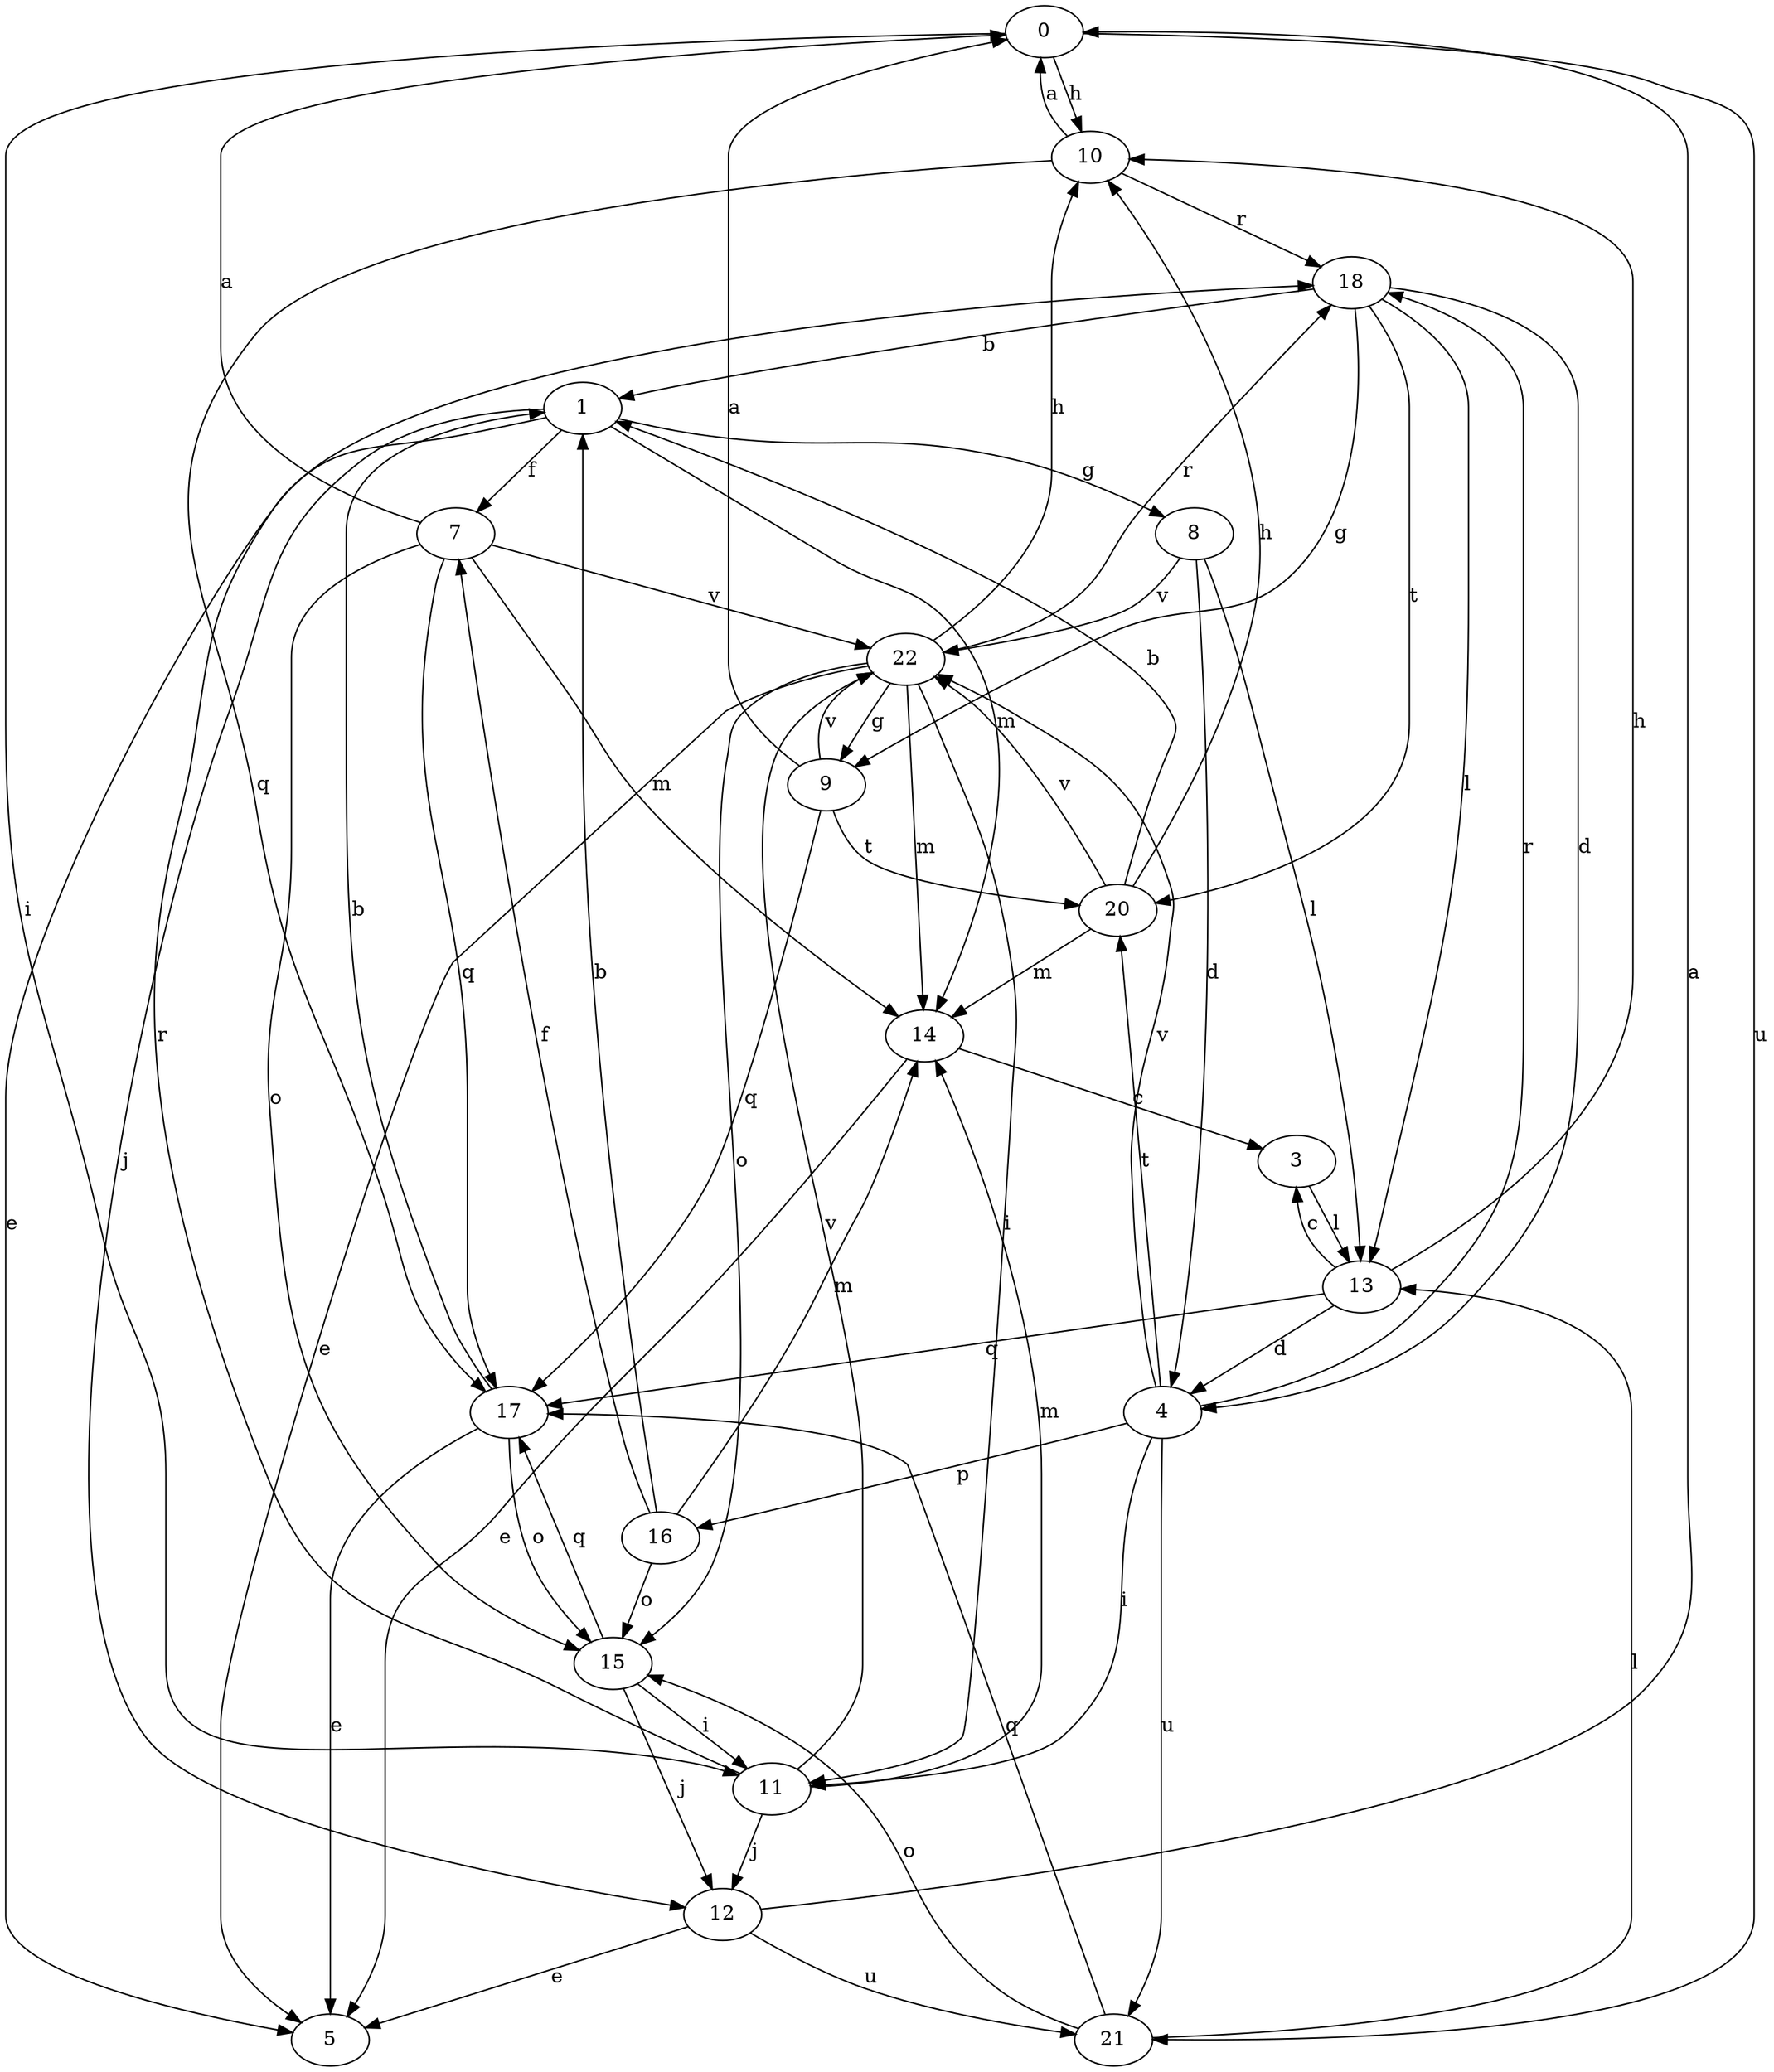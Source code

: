 strict digraph  {
0;
1;
3;
4;
5;
7;
8;
9;
10;
11;
12;
13;
14;
15;
16;
17;
18;
20;
21;
22;
0 -> 10  [label=h];
0 -> 11  [label=i];
0 -> 21  [label=u];
1 -> 5  [label=e];
1 -> 7  [label=f];
1 -> 8  [label=g];
1 -> 12  [label=j];
1 -> 14  [label=m];
3 -> 13  [label=l];
4 -> 11  [label=i];
4 -> 16  [label=p];
4 -> 18  [label=r];
4 -> 20  [label=t];
4 -> 21  [label=u];
4 -> 22  [label=v];
7 -> 0  [label=a];
7 -> 14  [label=m];
7 -> 15  [label=o];
7 -> 17  [label=q];
7 -> 22  [label=v];
8 -> 4  [label=d];
8 -> 13  [label=l];
8 -> 22  [label=v];
9 -> 0  [label=a];
9 -> 17  [label=q];
9 -> 20  [label=t];
9 -> 22  [label=v];
10 -> 0  [label=a];
10 -> 17  [label=q];
10 -> 18  [label=r];
11 -> 12  [label=j];
11 -> 14  [label=m];
11 -> 18  [label=r];
11 -> 22  [label=v];
12 -> 0  [label=a];
12 -> 5  [label=e];
12 -> 21  [label=u];
13 -> 3  [label=c];
13 -> 4  [label=d];
13 -> 10  [label=h];
13 -> 17  [label=q];
14 -> 3  [label=c];
14 -> 5  [label=e];
15 -> 11  [label=i];
15 -> 12  [label=j];
15 -> 17  [label=q];
16 -> 1  [label=b];
16 -> 7  [label=f];
16 -> 14  [label=m];
16 -> 15  [label=o];
17 -> 1  [label=b];
17 -> 5  [label=e];
17 -> 15  [label=o];
18 -> 1  [label=b];
18 -> 4  [label=d];
18 -> 9  [label=g];
18 -> 13  [label=l];
18 -> 20  [label=t];
20 -> 1  [label=b];
20 -> 10  [label=h];
20 -> 14  [label=m];
20 -> 22  [label=v];
21 -> 13  [label=l];
21 -> 15  [label=o];
21 -> 17  [label=q];
22 -> 5  [label=e];
22 -> 9  [label=g];
22 -> 10  [label=h];
22 -> 11  [label=i];
22 -> 14  [label=m];
22 -> 15  [label=o];
22 -> 18  [label=r];
}
